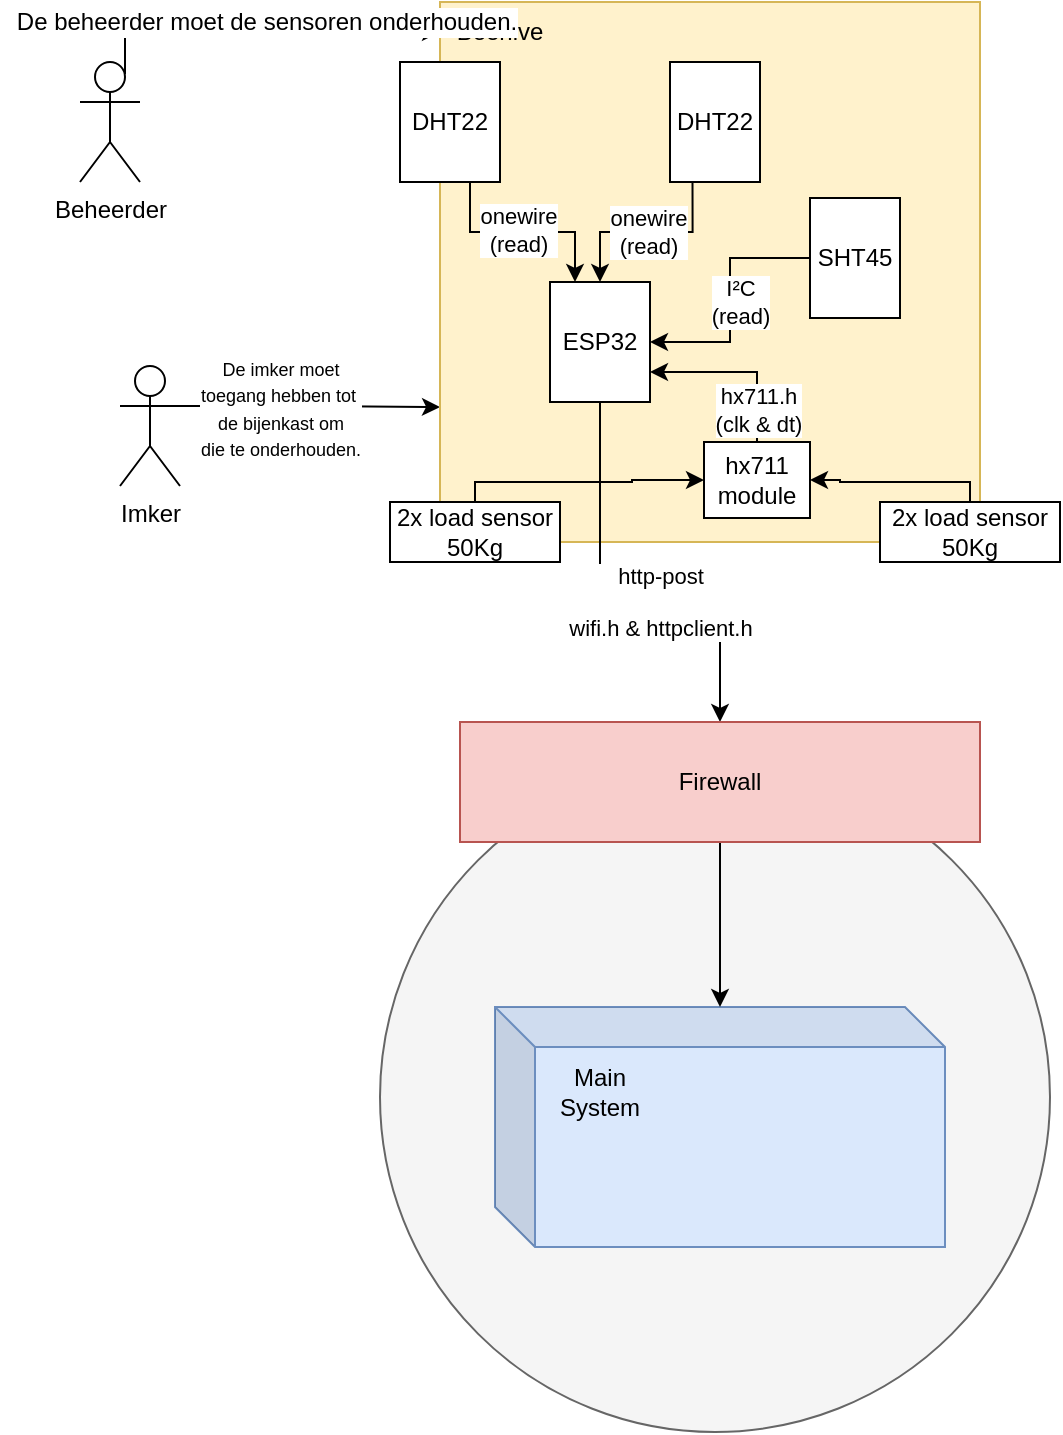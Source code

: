 <mxfile version="27.0.5">
  <diagram name="Page-1" id="eJ0Qw4Db6nhhG4S1m9tW">
    <mxGraphModel dx="1205" dy="636" grid="1" gridSize="10" guides="1" tooltips="1" connect="1" arrows="1" fold="1" page="1" pageScale="1" pageWidth="1654" pageHeight="2336" math="0" shadow="0">
      <root>
        <mxCell id="0" />
        <mxCell id="1" parent="0" />
        <mxCell id="lYtg9qMfZ3Qs8tmEbxhd-8" value="" style="ellipse;whiteSpace=wrap;html=1;aspect=fixed;fillColor=#f5f5f5;fontColor=#333333;strokeColor=#666666;" vertex="1" parent="1">
          <mxGeometry x="590" y="1450" width="335" height="335" as="geometry" />
        </mxCell>
        <mxCell id="vhmr5BV3yXntm19uQJfj-32" style="edgeStyle=orthogonalEdgeStyle;rounded=0;orthogonalLoop=1;jettySize=auto;html=1;exitX=1;exitY=0.333;exitDx=0;exitDy=0;exitPerimeter=0;entryX=0;entryY=0.75;entryDx=0;entryDy=0;" parent="1" source="vhmr5BV3yXntm19uQJfj-1" target="vhmr5BV3yXntm19uQJfj-6" edge="1">
          <mxGeometry relative="1" as="geometry" />
        </mxCell>
        <mxCell id="vORdM8-TU4AYZNdzt5eV-8" value="&lt;font style=&quot;font-size: 9px;&quot;&gt;De imker moet&lt;/font&gt;&lt;div&gt;&lt;font style=&quot;font-size: 9px;&quot;&gt;toegang hebben tot&amp;nbsp;&lt;/font&gt;&lt;div&gt;&lt;font style=&quot;font-size: 9px;&quot;&gt;de bijenkast om&lt;/font&gt;&lt;/div&gt;&lt;div&gt;&lt;font style=&quot;font-size: 9px;&quot;&gt;die te onderhouden.&lt;/font&gt;&lt;/div&gt;&lt;/div&gt;" style="edgeLabel;html=1;align=center;verticalAlign=middle;resizable=0;points=[];" parent="vhmr5BV3yXntm19uQJfj-32" vertex="1" connectable="0">
          <mxGeometry x="-0.295" y="-1" relative="1" as="geometry">
            <mxPoint x="4" as="offset" />
          </mxGeometry>
        </mxCell>
        <mxCell id="vhmr5BV3yXntm19uQJfj-1" value="Imker" style="shape=umlActor;verticalLabelPosition=bottom;verticalAlign=top;html=1;outlineConnect=0;" parent="1" vertex="1">
          <mxGeometry x="460" y="1252" width="30" height="60" as="geometry" />
        </mxCell>
        <mxCell id="lYtg9qMfZ3Qs8tmEbxhd-3" style="edgeStyle=orthogonalEdgeStyle;rounded=0;orthogonalLoop=1;jettySize=auto;html=1;exitX=0.75;exitY=0.1;exitDx=0;exitDy=0;exitPerimeter=0;entryX=0;entryY=0.5;entryDx=0;entryDy=0;" edge="1" parent="1" source="vhmr5BV3yXntm19uQJfj-2" target="vhmr5BV3yXntm19uQJfj-7">
          <mxGeometry relative="1" as="geometry">
            <Array as="points">
              <mxPoint x="463" y="1085" />
            </Array>
          </mxGeometry>
        </mxCell>
        <mxCell id="vhmr5BV3yXntm19uQJfj-2" value="Beheerder" style="shape=umlActor;verticalLabelPosition=bottom;verticalAlign=top;html=1;outlineConnect=0;" parent="1" vertex="1">
          <mxGeometry x="440" y="1100" width="30" height="60" as="geometry" />
        </mxCell>
        <mxCell id="vhmr5BV3yXntm19uQJfj-6" value="" style="whiteSpace=wrap;html=1;aspect=fixed;fillColor=#fff2cc;strokeColor=#d6b656;" parent="1" vertex="1">
          <mxGeometry x="620" y="1070" width="270" height="270" as="geometry" />
        </mxCell>
        <mxCell id="vhmr5BV3yXntm19uQJfj-7" value="Beehive" style="text;html=1;align=center;verticalAlign=middle;whiteSpace=wrap;rounded=0;" parent="1" vertex="1">
          <mxGeometry x="620" y="1070" width="60" height="30" as="geometry" />
        </mxCell>
        <mxCell id="vhmr5BV3yXntm19uQJfj-12" style="edgeStyle=orthogonalEdgeStyle;rounded=0;orthogonalLoop=1;jettySize=auto;html=1;exitX=0.75;exitY=1;exitDx=0;exitDy=0;entryX=0.25;entryY=0;entryDx=0;entryDy=0;" parent="1" source="vhmr5BV3yXntm19uQJfj-8" target="vhmr5BV3yXntm19uQJfj-11" edge="1">
          <mxGeometry relative="1" as="geometry">
            <Array as="points">
              <mxPoint x="635" y="1185" />
              <mxPoint x="688" y="1185" />
            </Array>
          </mxGeometry>
        </mxCell>
        <mxCell id="vhmr5BV3yXntm19uQJfj-23" value="onewire&lt;div&gt;(read)&lt;/div&gt;" style="edgeLabel;html=1;align=center;verticalAlign=middle;resizable=0;points=[];" parent="vhmr5BV3yXntm19uQJfj-12" vertex="1" connectable="0">
          <mxGeometry x="-0.029" y="1" relative="1" as="geometry">
            <mxPoint as="offset" />
          </mxGeometry>
        </mxCell>
        <mxCell id="vhmr5BV3yXntm19uQJfj-8" value="DHT22" style="rounded=0;whiteSpace=wrap;html=1;" parent="1" vertex="1">
          <mxGeometry x="600" y="1100" width="50" height="60" as="geometry" />
        </mxCell>
        <mxCell id="vhmr5BV3yXntm19uQJfj-14" style="edgeStyle=orthogonalEdgeStyle;rounded=0;orthogonalLoop=1;jettySize=auto;html=1;exitX=0.25;exitY=1;exitDx=0;exitDy=0;entryX=0.5;entryY=0;entryDx=0;entryDy=0;" parent="1" source="vhmr5BV3yXntm19uQJfj-9" target="vhmr5BV3yXntm19uQJfj-11" edge="1">
          <mxGeometry relative="1" as="geometry" />
        </mxCell>
        <mxCell id="vhmr5BV3yXntm19uQJfj-24" value="onewire&lt;div&gt;(read)&lt;/div&gt;" style="edgeLabel;html=1;align=center;verticalAlign=middle;resizable=0;points=[];" parent="vhmr5BV3yXntm19uQJfj-14" vertex="1" connectable="0">
          <mxGeometry x="-0.001" relative="1" as="geometry">
            <mxPoint as="offset" />
          </mxGeometry>
        </mxCell>
        <mxCell id="vhmr5BV3yXntm19uQJfj-9" value="DHT22" style="rounded=0;whiteSpace=wrap;html=1;" parent="1" vertex="1">
          <mxGeometry x="735" y="1100" width="45" height="60" as="geometry" />
        </mxCell>
        <mxCell id="vhmr5BV3yXntm19uQJfj-16" style="edgeStyle=orthogonalEdgeStyle;rounded=0;orthogonalLoop=1;jettySize=auto;html=1;exitX=0;exitY=0.5;exitDx=0;exitDy=0;entryX=1;entryY=0.5;entryDx=0;entryDy=0;" parent="1" source="vhmr5BV3yXntm19uQJfj-10" target="vhmr5BV3yXntm19uQJfj-11" edge="1">
          <mxGeometry relative="1" as="geometry" />
        </mxCell>
        <mxCell id="vhmr5BV3yXntm19uQJfj-25" value="I²C&lt;div&gt;(read)&lt;/div&gt;" style="edgeLabel;html=1;align=center;verticalAlign=middle;resizable=0;points=[];" parent="vhmr5BV3yXntm19uQJfj-16" vertex="1" connectable="0">
          <mxGeometry x="0.255" y="-1" relative="1" as="geometry">
            <mxPoint x="6" y="-15" as="offset" />
          </mxGeometry>
        </mxCell>
        <mxCell id="vhmr5BV3yXntm19uQJfj-10" value="SHT45" style="rounded=0;whiteSpace=wrap;html=1;" parent="1" vertex="1">
          <mxGeometry x="805" y="1168" width="45" height="60" as="geometry" />
        </mxCell>
        <mxCell id="lYtg9qMfZ3Qs8tmEbxhd-11" style="edgeStyle=orthogonalEdgeStyle;rounded=0;orthogonalLoop=1;jettySize=auto;html=1;exitX=0.5;exitY=1;exitDx=0;exitDy=0;entryX=0.5;entryY=0;entryDx=0;entryDy=0;" edge="1" parent="1" source="vhmr5BV3yXntm19uQJfj-11" target="lYtg9qMfZ3Qs8tmEbxhd-10">
          <mxGeometry relative="1" as="geometry">
            <Array as="points">
              <mxPoint x="700" y="1370" />
              <mxPoint x="760" y="1370" />
            </Array>
          </mxGeometry>
        </mxCell>
        <mxCell id="lYtg9qMfZ3Qs8tmEbxhd-13" value="http-post&lt;div&gt;&lt;br&gt;&lt;/div&gt;&lt;div&gt;wifi.h &amp;amp; httpclient.h&lt;/div&gt;" style="edgeLabel;html=1;align=center;verticalAlign=middle;resizable=0;points=[];" vertex="1" connectable="0" parent="lYtg9qMfZ3Qs8tmEbxhd-11">
          <mxGeometry x="0.104" relative="1" as="geometry">
            <mxPoint x="8" as="offset" />
          </mxGeometry>
        </mxCell>
        <mxCell id="vhmr5BV3yXntm19uQJfj-11" value="ESP32" style="rounded=0;whiteSpace=wrap;html=1;" parent="1" vertex="1">
          <mxGeometry x="675" y="1210" width="50" height="60" as="geometry" />
        </mxCell>
        <mxCell id="vhmr5BV3yXntm19uQJfj-17" value="" style="shape=cube;whiteSpace=wrap;html=1;boundedLbl=1;backgroundOutline=1;darkOpacity=0.05;darkOpacity2=0.1;fillColor=#dae8fc;strokeColor=#6c8ebf;" parent="1" vertex="1">
          <mxGeometry x="647.5" y="1572.5" width="225" height="120" as="geometry" />
        </mxCell>
        <mxCell id="lYtg9qMfZ3Qs8tmEbxhd-16" style="edgeStyle=orthogonalEdgeStyle;rounded=0;orthogonalLoop=1;jettySize=auto;html=1;exitX=0.5;exitY=0;exitDx=0;exitDy=0;entryX=0;entryY=0.5;entryDx=0;entryDy=0;" edge="1" parent="1" source="vhmr5BV3yXntm19uQJfj-33" target="lYtg9qMfZ3Qs8tmEbxhd-14">
          <mxGeometry relative="1" as="geometry">
            <Array as="points">
              <mxPoint x="638" y="1310" />
              <mxPoint x="716" y="1310" />
              <mxPoint x="716" y="1309" />
            </Array>
          </mxGeometry>
        </mxCell>
        <mxCell id="vhmr5BV3yXntm19uQJfj-33" value="2x load sensor&lt;div&gt;50Kg&lt;/div&gt;" style="rounded=0;whiteSpace=wrap;html=1;" parent="1" vertex="1">
          <mxGeometry x="595" y="1320" width="85" height="30" as="geometry" />
        </mxCell>
        <mxCell id="lYtg9qMfZ3Qs8tmEbxhd-17" style="edgeStyle=orthogonalEdgeStyle;rounded=0;orthogonalLoop=1;jettySize=auto;html=1;exitX=0.5;exitY=0;exitDx=0;exitDy=0;entryX=1;entryY=0.5;entryDx=0;entryDy=0;" edge="1" parent="1" source="vhmr5BV3yXntm19uQJfj-34" target="lYtg9qMfZ3Qs8tmEbxhd-14">
          <mxGeometry relative="1" as="geometry">
            <Array as="points">
              <mxPoint x="885" y="1310" />
              <mxPoint x="820" y="1310" />
              <mxPoint x="820" y="1309" />
            </Array>
          </mxGeometry>
        </mxCell>
        <mxCell id="vhmr5BV3yXntm19uQJfj-34" value="2x load sensor&lt;div&gt;50Kg&lt;/div&gt;" style="rounded=0;whiteSpace=wrap;html=1;" parent="1" vertex="1">
          <mxGeometry x="840" y="1320" width="90" height="30" as="geometry" />
        </mxCell>
        <mxCell id="lYtg9qMfZ3Qs8tmEbxhd-1" value="&lt;span style=&quot;font-size: 12px; text-wrap-mode: wrap;&quot;&gt;De beheerder moet de sensoren onderhouden.&lt;/span&gt;" style="edgeLabel;html=1;align=center;verticalAlign=middle;resizable=0;points=[];" vertex="1" connectable="0" parent="1">
          <mxGeometry x="400" y="1140" as="geometry">
            <mxPoint x="133" y="-60" as="offset" />
          </mxGeometry>
        </mxCell>
        <mxCell id="vhmr5BV3yXntm19uQJfj-18" value="Main System" style="text;html=1;align=center;verticalAlign=middle;whiteSpace=wrap;rounded=0;" parent="1" vertex="1">
          <mxGeometry x="670" y="1600" width="60" height="30" as="geometry" />
        </mxCell>
        <mxCell id="lYtg9qMfZ3Qs8tmEbxhd-12" style="edgeStyle=orthogonalEdgeStyle;rounded=0;orthogonalLoop=1;jettySize=auto;html=1;exitX=0.5;exitY=1;exitDx=0;exitDy=0;" edge="1" parent="1" source="lYtg9qMfZ3Qs8tmEbxhd-10" target="vhmr5BV3yXntm19uQJfj-17">
          <mxGeometry relative="1" as="geometry" />
        </mxCell>
        <mxCell id="lYtg9qMfZ3Qs8tmEbxhd-10" value="Firewall" style="rounded=0;whiteSpace=wrap;html=1;fillColor=#f8cecc;strokeColor=#b85450;" vertex="1" parent="1">
          <mxGeometry x="630" y="1430" width="260" height="60" as="geometry" />
        </mxCell>
        <mxCell id="lYtg9qMfZ3Qs8tmEbxhd-14" value="hx711 module" style="rounded=0;whiteSpace=wrap;html=1;" vertex="1" parent="1">
          <mxGeometry x="752" y="1290" width="53" height="38" as="geometry" />
        </mxCell>
        <mxCell id="lYtg9qMfZ3Qs8tmEbxhd-15" style="edgeStyle=orthogonalEdgeStyle;rounded=0;orthogonalLoop=1;jettySize=auto;html=1;exitX=0.5;exitY=0;exitDx=0;exitDy=0;entryX=1;entryY=0.75;entryDx=0;entryDy=0;" edge="1" parent="1" source="lYtg9qMfZ3Qs8tmEbxhd-14" target="vhmr5BV3yXntm19uQJfj-11">
          <mxGeometry relative="1" as="geometry">
            <Array as="points">
              <mxPoint x="779" y="1255" />
            </Array>
          </mxGeometry>
        </mxCell>
        <mxCell id="lYtg9qMfZ3Qs8tmEbxhd-18" value="hx711.h&lt;div&gt;(clk &amp;amp; dt)&lt;/div&gt;" style="edgeLabel;html=1;align=center;verticalAlign=middle;resizable=0;points=[];" vertex="1" connectable="0" parent="lYtg9qMfZ3Qs8tmEbxhd-15">
          <mxGeometry x="-0.47" y="-2" relative="1" as="geometry">
            <mxPoint x="-2" y="7" as="offset" />
          </mxGeometry>
        </mxCell>
      </root>
    </mxGraphModel>
  </diagram>
</mxfile>
